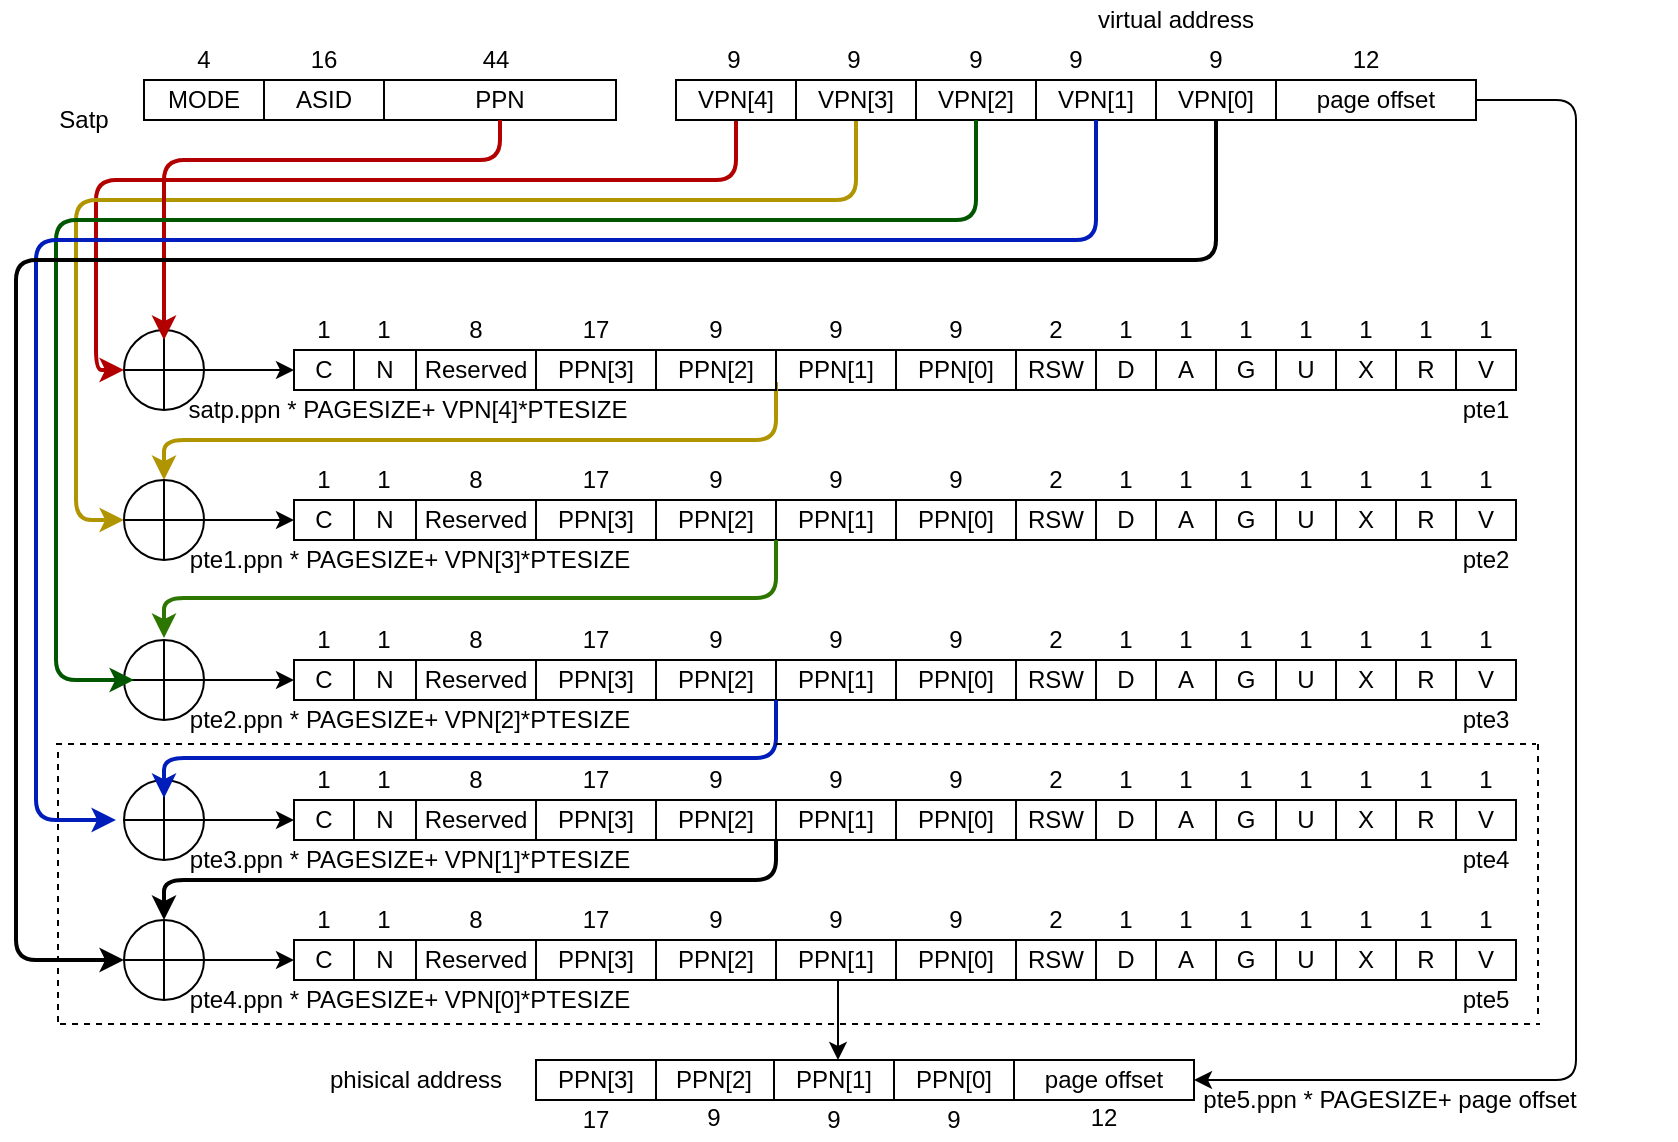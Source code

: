 <mxfile version="14.7.2" type="github">
  <diagram id="V-LYUt6-tkYFiRCC0l9f" name="Page-1">
    <mxGraphModel dx="1178" dy="643" grid="0" gridSize="10" guides="1" tooltips="1" connect="1" arrows="1" fold="1" page="1" pageScale="1" pageWidth="827" pageHeight="1169" math="0" shadow="0">
      <root>
        <mxCell id="0" />
        <mxCell id="1" parent="0" />
        <mxCell id="E3-DCWuAJKOkuyqkyLfo-2" value="MODE" style="rounded=0;whiteSpace=wrap;html=1;" parent="1" vertex="1">
          <mxGeometry x="94" y="170" width="60" height="20" as="geometry" />
        </mxCell>
        <mxCell id="E3-DCWuAJKOkuyqkyLfo-3" value="PPN" style="rounded=0;whiteSpace=wrap;html=1;" parent="1" vertex="1">
          <mxGeometry x="214" y="170" width="116" height="20" as="geometry" />
        </mxCell>
        <mxCell id="E3-DCWuAJKOkuyqkyLfo-4" value="Satp" style="text;html=1;strokeColor=none;fillColor=none;align=center;verticalAlign=middle;whiteSpace=wrap;rounded=0;" parent="1" vertex="1">
          <mxGeometry x="44" y="180" width="40" height="20" as="geometry" />
        </mxCell>
        <mxCell id="E3-DCWuAJKOkuyqkyLfo-5" value="ASID" style="rounded=0;whiteSpace=wrap;html=1;" parent="1" vertex="1">
          <mxGeometry x="154" y="170" width="60" height="20" as="geometry" />
        </mxCell>
        <mxCell id="E3-DCWuAJKOkuyqkyLfo-6" value="4" style="text;html=1;strokeColor=none;fillColor=none;align=center;verticalAlign=middle;whiteSpace=wrap;rounded=0;" parent="1" vertex="1">
          <mxGeometry x="104" y="150" width="40" height="20" as="geometry" />
        </mxCell>
        <mxCell id="E3-DCWuAJKOkuyqkyLfo-7" value="16" style="text;html=1;strokeColor=none;fillColor=none;align=center;verticalAlign=middle;whiteSpace=wrap;rounded=0;" parent="1" vertex="1">
          <mxGeometry x="164" y="150" width="40" height="20" as="geometry" />
        </mxCell>
        <mxCell id="E3-DCWuAJKOkuyqkyLfo-8" value="44" style="text;html=1;strokeColor=none;fillColor=none;align=center;verticalAlign=middle;whiteSpace=wrap;rounded=0;" parent="1" vertex="1">
          <mxGeometry x="250" y="150" width="40" height="20" as="geometry" />
        </mxCell>
        <mxCell id="E3-DCWuAJKOkuyqkyLfo-9" value="VPN[2]" style="rounded=0;whiteSpace=wrap;html=1;" parent="1" vertex="1">
          <mxGeometry x="480" y="170" width="60" height="20" as="geometry" />
        </mxCell>
        <mxCell id="E3-DCWuAJKOkuyqkyLfo-10" value="VPN[0]" style="rounded=0;whiteSpace=wrap;html=1;" parent="1" vertex="1">
          <mxGeometry x="600" y="170" width="60" height="20" as="geometry" />
        </mxCell>
        <mxCell id="E3-DCWuAJKOkuyqkyLfo-11" value="virtual address" style="text;html=1;strokeColor=none;fillColor=none;align=center;verticalAlign=middle;whiteSpace=wrap;rounded=0;" parent="1" vertex="1">
          <mxGeometry x="560" y="130" width="100" height="20" as="geometry" />
        </mxCell>
        <mxCell id="E3-DCWuAJKOkuyqkyLfo-12" value="VPN[1]" style="rounded=0;whiteSpace=wrap;html=1;" parent="1" vertex="1">
          <mxGeometry x="540" y="170" width="60" height="20" as="geometry" />
        </mxCell>
        <mxCell id="E3-DCWuAJKOkuyqkyLfo-13" value="9" style="text;html=1;strokeColor=none;fillColor=none;align=center;verticalAlign=middle;whiteSpace=wrap;rounded=0;" parent="1" vertex="1">
          <mxGeometry x="490" y="150" width="40" height="20" as="geometry" />
        </mxCell>
        <mxCell id="E3-DCWuAJKOkuyqkyLfo-14" value="9" style="text;html=1;strokeColor=none;fillColor=none;align=center;verticalAlign=middle;whiteSpace=wrap;rounded=0;" parent="1" vertex="1">
          <mxGeometry x="540" y="150" width="40" height="20" as="geometry" />
        </mxCell>
        <mxCell id="E3-DCWuAJKOkuyqkyLfo-15" value="9" style="text;html=1;strokeColor=none;fillColor=none;align=center;verticalAlign=middle;whiteSpace=wrap;rounded=0;" parent="1" vertex="1">
          <mxGeometry x="610" y="150" width="40" height="20" as="geometry" />
        </mxCell>
        <mxCell id="E3-DCWuAJKOkuyqkyLfo-16" value="page offset" style="rounded=0;whiteSpace=wrap;html=1;" parent="1" vertex="1">
          <mxGeometry x="660" y="170" width="100" height="20" as="geometry" />
        </mxCell>
        <mxCell id="E3-DCWuAJKOkuyqkyLfo-17" value="12" style="text;html=1;strokeColor=none;fillColor=none;align=center;verticalAlign=middle;whiteSpace=wrap;rounded=0;" parent="1" vertex="1">
          <mxGeometry x="685" y="150" width="40" height="20" as="geometry" />
        </mxCell>
        <mxCell id="E3-DCWuAJKOkuyqkyLfo-170" value="RSW" style="rounded=0;whiteSpace=wrap;html=1;" parent="1" vertex="1">
          <mxGeometry x="530" y="305" width="40" height="20" as="geometry" />
        </mxCell>
        <mxCell id="E3-DCWuAJKOkuyqkyLfo-171" value="PPN[0]" style="rounded=0;whiteSpace=wrap;html=1;" parent="1" vertex="1">
          <mxGeometry x="470" y="305" width="60" height="20" as="geometry" />
        </mxCell>
        <mxCell id="E3-DCWuAJKOkuyqkyLfo-172" value="9" style="text;html=1;strokeColor=none;fillColor=none;align=center;verticalAlign=middle;whiteSpace=wrap;rounded=0;" parent="1" vertex="1">
          <mxGeometry x="480" y="285" width="40" height="20" as="geometry" />
        </mxCell>
        <mxCell id="E3-DCWuAJKOkuyqkyLfo-173" value="D" style="rounded=0;whiteSpace=wrap;html=1;" parent="1" vertex="1">
          <mxGeometry x="570" y="305" width="30" height="20" as="geometry" />
        </mxCell>
        <mxCell id="E3-DCWuAJKOkuyqkyLfo-174" value="1" style="text;html=1;strokeColor=none;fillColor=none;align=center;verticalAlign=middle;whiteSpace=wrap;rounded=0;" parent="1" vertex="1">
          <mxGeometry x="715" y="285" width="40" height="20" as="geometry" />
        </mxCell>
        <mxCell id="E3-DCWuAJKOkuyqkyLfo-175" value="A" style="rounded=0;whiteSpace=wrap;html=1;" parent="1" vertex="1">
          <mxGeometry x="600" y="305" width="30" height="20" as="geometry" />
        </mxCell>
        <mxCell id="E3-DCWuAJKOkuyqkyLfo-176" value="G" style="rounded=0;whiteSpace=wrap;html=1;" parent="1" vertex="1">
          <mxGeometry x="630" y="305" width="30" height="20" as="geometry" />
        </mxCell>
        <mxCell id="E3-DCWuAJKOkuyqkyLfo-177" value="U" style="rounded=0;whiteSpace=wrap;html=1;" parent="1" vertex="1">
          <mxGeometry x="660" y="305" width="30" height="20" as="geometry" />
        </mxCell>
        <mxCell id="E3-DCWuAJKOkuyqkyLfo-178" value="X" style="rounded=0;whiteSpace=wrap;html=1;" parent="1" vertex="1">
          <mxGeometry x="690" y="305" width="30" height="20" as="geometry" />
        </mxCell>
        <mxCell id="E3-DCWuAJKOkuyqkyLfo-179" value="R" style="rounded=0;whiteSpace=wrap;html=1;" parent="1" vertex="1">
          <mxGeometry x="720" y="305" width="30" height="20" as="geometry" />
        </mxCell>
        <mxCell id="E3-DCWuAJKOkuyqkyLfo-180" value="V" style="rounded=0;whiteSpace=wrap;html=1;" parent="1" vertex="1">
          <mxGeometry x="750" y="305" width="30" height="20" as="geometry" />
        </mxCell>
        <mxCell id="E3-DCWuAJKOkuyqkyLfo-181" value="1" style="text;html=1;strokeColor=none;fillColor=none;align=center;verticalAlign=middle;whiteSpace=wrap;rounded=0;" parent="1" vertex="1">
          <mxGeometry x="745" y="285" width="40" height="20" as="geometry" />
        </mxCell>
        <mxCell id="E3-DCWuAJKOkuyqkyLfo-182" value="1" style="text;html=1;strokeColor=none;fillColor=none;align=center;verticalAlign=middle;whiteSpace=wrap;rounded=0;" parent="1" vertex="1">
          <mxGeometry x="685" y="285" width="40" height="20" as="geometry" />
        </mxCell>
        <mxCell id="E3-DCWuAJKOkuyqkyLfo-183" value="1" style="text;html=1;strokeColor=none;fillColor=none;align=center;verticalAlign=middle;whiteSpace=wrap;rounded=0;" parent="1" vertex="1">
          <mxGeometry x="655" y="285" width="40" height="20" as="geometry" />
        </mxCell>
        <mxCell id="E3-DCWuAJKOkuyqkyLfo-184" value="1" style="text;html=1;strokeColor=none;fillColor=none;align=center;verticalAlign=middle;whiteSpace=wrap;rounded=0;" parent="1" vertex="1">
          <mxGeometry x="625" y="285" width="40" height="20" as="geometry" />
        </mxCell>
        <mxCell id="E3-DCWuAJKOkuyqkyLfo-185" value="1" style="text;html=1;strokeColor=none;fillColor=none;align=center;verticalAlign=middle;whiteSpace=wrap;rounded=0;" parent="1" vertex="1">
          <mxGeometry x="595" y="285" width="40" height="20" as="geometry" />
        </mxCell>
        <mxCell id="E3-DCWuAJKOkuyqkyLfo-186" value="1" style="text;html=1;strokeColor=none;fillColor=none;align=center;verticalAlign=middle;whiteSpace=wrap;rounded=0;" parent="1" vertex="1">
          <mxGeometry x="565" y="285" width="40" height="20" as="geometry" />
        </mxCell>
        <mxCell id="E3-DCWuAJKOkuyqkyLfo-187" value="2" style="text;html=1;strokeColor=none;fillColor=none;align=center;verticalAlign=middle;whiteSpace=wrap;rounded=0;" parent="1" vertex="1">
          <mxGeometry x="530" y="285" width="40" height="20" as="geometry" />
        </mxCell>
        <mxCell id="E3-DCWuAJKOkuyqkyLfo-188" value="PPN[1]" style="rounded=0;whiteSpace=wrap;html=1;" parent="1" vertex="1">
          <mxGeometry x="410" y="305" width="60" height="20" as="geometry" />
        </mxCell>
        <mxCell id="E3-DCWuAJKOkuyqkyLfo-189" value="9" style="text;html=1;strokeColor=none;fillColor=none;align=center;verticalAlign=middle;whiteSpace=wrap;rounded=0;" parent="1" vertex="1">
          <mxGeometry x="420" y="285" width="40" height="20" as="geometry" />
        </mxCell>
        <mxCell id="E3-DCWuAJKOkuyqkyLfo-190" value="PPN[3]" style="rounded=0;whiteSpace=wrap;html=1;" parent="1" vertex="1">
          <mxGeometry x="290" y="305" width="60" height="20" as="geometry" />
        </mxCell>
        <mxCell id="E3-DCWuAJKOkuyqkyLfo-191" value="17" style="text;html=1;strokeColor=none;fillColor=none;align=center;verticalAlign=middle;whiteSpace=wrap;rounded=0;" parent="1" vertex="1">
          <mxGeometry x="300" y="285" width="40" height="20" as="geometry" />
        </mxCell>
        <mxCell id="E3-DCWuAJKOkuyqkyLfo-192" value="Reserved" style="rounded=0;whiteSpace=wrap;html=1;" parent="1" vertex="1">
          <mxGeometry x="230" y="305" width="60" height="20" as="geometry" />
        </mxCell>
        <mxCell id="E3-DCWuAJKOkuyqkyLfo-193" value="8" style="text;html=1;strokeColor=none;fillColor=none;align=center;verticalAlign=middle;whiteSpace=wrap;rounded=0;" parent="1" vertex="1">
          <mxGeometry x="240" y="285" width="40" height="20" as="geometry" />
        </mxCell>
        <mxCell id="E3-DCWuAJKOkuyqkyLfo-194" value="1" style="text;html=1;strokeColor=none;fillColor=none;align=center;verticalAlign=middle;whiteSpace=wrap;rounded=0;" parent="1" vertex="1">
          <mxGeometry x="164" y="285" width="40" height="20" as="geometry" />
        </mxCell>
        <mxCell id="E3-DCWuAJKOkuyqkyLfo-195" value="C" style="rounded=0;whiteSpace=wrap;html=1;" parent="1" vertex="1">
          <mxGeometry x="169" y="305" width="30" height="20" as="geometry" />
        </mxCell>
        <mxCell id="E3-DCWuAJKOkuyqkyLfo-196" value="N" style="rounded=0;whiteSpace=wrap;html=1;" parent="1" vertex="1">
          <mxGeometry x="199" y="305" width="31" height="20" as="geometry" />
        </mxCell>
        <mxCell id="E3-DCWuAJKOkuyqkyLfo-197" value="1" style="text;html=1;strokeColor=none;fillColor=none;align=center;verticalAlign=middle;whiteSpace=wrap;rounded=0;" parent="1" vertex="1">
          <mxGeometry x="194" y="285" width="40" height="20" as="geometry" />
        </mxCell>
        <mxCell id="E3-DCWuAJKOkuyqkyLfo-260" style="edgeStyle=orthogonalEdgeStyle;rounded=0;orthogonalLoop=1;jettySize=auto;html=1;exitX=1;exitY=0.5;exitDx=0;exitDy=0;" parent="1" source="E3-DCWuAJKOkuyqkyLfo-239" target="E3-DCWuAJKOkuyqkyLfo-195" edge="1">
          <mxGeometry relative="1" as="geometry" />
        </mxCell>
        <mxCell id="E3-DCWuAJKOkuyqkyLfo-239" value="" style="ellipse;whiteSpace=wrap;html=1;aspect=fixed;" parent="1" vertex="1">
          <mxGeometry x="84" y="295" width="40" height="40" as="geometry" />
        </mxCell>
        <mxCell id="E3-DCWuAJKOkuyqkyLfo-240" value="" style="endArrow=none;html=1;entryX=1;entryY=0.5;entryDx=0;entryDy=0;exitX=0;exitY=0.5;exitDx=0;exitDy=0;" parent="1" source="E3-DCWuAJKOkuyqkyLfo-239" target="E3-DCWuAJKOkuyqkyLfo-239" edge="1">
          <mxGeometry width="50" height="50" relative="1" as="geometry">
            <mxPoint x="124" y="355" as="sourcePoint" />
            <mxPoint x="100" y="365" as="targetPoint" />
          </mxGeometry>
        </mxCell>
        <mxCell id="E3-DCWuAJKOkuyqkyLfo-241" value="" style="endArrow=none;html=1;exitX=0.5;exitY=1;exitDx=0;exitDy=0;entryX=0.5;entryY=0;entryDx=0;entryDy=0;" parent="1" source="E3-DCWuAJKOkuyqkyLfo-239" target="E3-DCWuAJKOkuyqkyLfo-239" edge="1">
          <mxGeometry width="50" height="50" relative="1" as="geometry">
            <mxPoint x="100" y="425" as="sourcePoint" />
            <mxPoint x="120" y="375" as="targetPoint" />
          </mxGeometry>
        </mxCell>
        <mxCell id="E3-DCWuAJKOkuyqkyLfo-254" value="" style="endArrow=classic;html=1;exitX=0.5;exitY=1;exitDx=0;exitDy=0;entryX=0;entryY=0.5;entryDx=0;entryDy=0;fillColor=#e51400;strokeColor=#B20000;strokeWidth=2;" parent="1" source="J9jAl2TMxWxcubqev3nk-182" target="E3-DCWuAJKOkuyqkyLfo-239" edge="1">
          <mxGeometry width="50" height="50" relative="1" as="geometry">
            <mxPoint x="124" y="120" as="sourcePoint" />
            <mxPoint x="90" y="270" as="targetPoint" />
            <Array as="points">
              <mxPoint x="390" y="220" />
              <mxPoint x="70" y="220" />
              <mxPoint x="70" y="315" />
            </Array>
          </mxGeometry>
        </mxCell>
        <mxCell id="E3-DCWuAJKOkuyqkyLfo-256" value="" style="endArrow=classic;html=1;exitX=0.5;exitY=1;exitDx=0;exitDy=0;entryX=0;entryY=0.5;entryDx=0;entryDy=0;fillColor=#e3c800;strokeColor=#B09500;strokeWidth=2;" parent="1" source="J9jAl2TMxWxcubqev3nk-181" target="J9jAl2TMxWxcubqev3nk-34" edge="1">
          <mxGeometry width="50" height="50" relative="1" as="geometry">
            <mxPoint x="550" y="300" as="sourcePoint" />
            <mxPoint x="84" y="500" as="targetPoint" />
            <Array as="points">
              <mxPoint x="450" y="230" />
              <mxPoint x="60" y="230" />
              <mxPoint x="60" y="390" />
            </Array>
          </mxGeometry>
        </mxCell>
        <mxCell id="E3-DCWuAJKOkuyqkyLfo-259" value="" style="endArrow=classic;html=1;exitX=0.5;exitY=1;exitDx=0;exitDy=0;fillColor=#e51400;strokeColor=#B20000;strokeWidth=2;" parent="1" source="E3-DCWuAJKOkuyqkyLfo-3" edge="1">
          <mxGeometry width="50" height="50" relative="1" as="geometry">
            <mxPoint x="314" y="193" as="sourcePoint" />
            <mxPoint x="104" y="300" as="targetPoint" />
            <Array as="points">
              <mxPoint x="272" y="210" />
              <mxPoint x="104" y="210" />
            </Array>
          </mxGeometry>
        </mxCell>
        <mxCell id="E3-DCWuAJKOkuyqkyLfo-263" value="satp.ppn * PAGESIZE+ VPN[4]*PTESIZE" style="text;html=1;strokeColor=none;fillColor=none;align=center;verticalAlign=middle;whiteSpace=wrap;rounded=0;" parent="1" vertex="1">
          <mxGeometry x="83" y="325" width="286" height="20" as="geometry" />
        </mxCell>
        <mxCell id="E3-DCWuAJKOkuyqkyLfo-264" value="pte1.ppn * PAGESIZE+ VPN[3]*PTESIZE" style="text;html=1;strokeColor=none;fillColor=none;align=center;verticalAlign=middle;whiteSpace=wrap;rounded=0;" parent="1" vertex="1">
          <mxGeometry x="84" y="400" width="286" height="20" as="geometry" />
        </mxCell>
        <mxCell id="E3-DCWuAJKOkuyqkyLfo-265" value="pte2.ppn * PAGESIZE+ VPN[2]*PTESIZE" style="text;html=1;strokeColor=none;fillColor=none;align=center;verticalAlign=middle;whiteSpace=wrap;rounded=0;" parent="1" vertex="1">
          <mxGeometry x="84" y="480" width="286" height="20" as="geometry" />
        </mxCell>
        <mxCell id="E3-DCWuAJKOkuyqkyLfo-266" value="pte1" style="text;html=1;strokeColor=none;fillColor=none;align=center;verticalAlign=middle;whiteSpace=wrap;rounded=0;" parent="1" vertex="1">
          <mxGeometry x="745" y="325" width="40" height="20" as="geometry" />
        </mxCell>
        <mxCell id="E3-DCWuAJKOkuyqkyLfo-269" value="page offset" style="rounded=0;whiteSpace=wrap;html=1;" parent="1" vertex="1">
          <mxGeometry x="529" y="660" width="90" height="20" as="geometry" />
        </mxCell>
        <mxCell id="E3-DCWuAJKOkuyqkyLfo-270" value="PPN[0]" style="rounded=0;whiteSpace=wrap;html=1;" parent="1" vertex="1">
          <mxGeometry x="469" y="660" width="60" height="20" as="geometry" />
        </mxCell>
        <mxCell id="E3-DCWuAJKOkuyqkyLfo-271" value="9" style="text;html=1;strokeColor=none;fillColor=none;align=center;verticalAlign=middle;whiteSpace=wrap;rounded=0;" parent="1" vertex="1">
          <mxGeometry x="479" y="680" width="40" height="20" as="geometry" />
        </mxCell>
        <mxCell id="E3-DCWuAJKOkuyqkyLfo-272" value="12" style="text;html=1;strokeColor=none;fillColor=none;align=center;verticalAlign=middle;whiteSpace=wrap;rounded=0;" parent="1" vertex="1">
          <mxGeometry x="554" y="680" width="40" height="17" as="geometry" />
        </mxCell>
        <mxCell id="E3-DCWuAJKOkuyqkyLfo-273" value="PPN[1]" style="rounded=0;whiteSpace=wrap;html=1;" parent="1" vertex="1">
          <mxGeometry x="409" y="660" width="60" height="20" as="geometry" />
        </mxCell>
        <mxCell id="E3-DCWuAJKOkuyqkyLfo-274" value="9" style="text;html=1;strokeColor=none;fillColor=none;align=center;verticalAlign=middle;whiteSpace=wrap;rounded=0;" parent="1" vertex="1">
          <mxGeometry x="419" y="680" width="40" height="20" as="geometry" />
        </mxCell>
        <mxCell id="E3-DCWuAJKOkuyqkyLfo-275" value="PPN[2]" style="rounded=0;whiteSpace=wrap;html=1;" parent="1" vertex="1">
          <mxGeometry x="349" y="660" width="60" height="20" as="geometry" />
        </mxCell>
        <mxCell id="E3-DCWuAJKOkuyqkyLfo-276" value="17" style="text;html=1;strokeColor=none;fillColor=none;align=center;verticalAlign=middle;whiteSpace=wrap;rounded=0;" parent="1" vertex="1">
          <mxGeometry x="300" y="680" width="40" height="20" as="geometry" />
        </mxCell>
        <mxCell id="E3-DCWuAJKOkuyqkyLfo-279" value="" style="endArrow=classic;html=1;entryX=1;entryY=0.5;entryDx=0;entryDy=0;exitX=1;exitY=0.5;exitDx=0;exitDy=0;" parent="1" source="E3-DCWuAJKOkuyqkyLfo-16" target="E3-DCWuAJKOkuyqkyLfo-269" edge="1">
          <mxGeometry width="50" height="50" relative="1" as="geometry">
            <mxPoint x="750" y="190" as="sourcePoint" />
            <mxPoint x="810" y="580" as="targetPoint" />
            <Array as="points">
              <mxPoint x="810" y="180" />
              <mxPoint x="810" y="670" />
            </Array>
          </mxGeometry>
        </mxCell>
        <mxCell id="E3-DCWuAJKOkuyqkyLfo-283" value="phisical address" style="text;html=1;strokeColor=none;fillColor=none;align=center;verticalAlign=middle;whiteSpace=wrap;rounded=0;" parent="1" vertex="1">
          <mxGeometry x="180" y="660" width="100" height="20" as="geometry" />
        </mxCell>
        <mxCell id="LQyN2fZaft3nYzOMAIvv-2" value="" style="endArrow=classic;html=1;entryX=0.5;entryY=0;entryDx=0;entryDy=0;fillColor=#e3c800;strokeColor=#B09500;strokeWidth=2;" parent="1" target="J9jAl2TMxWxcubqev3nk-34" edge="1">
          <mxGeometry width="50" height="50" relative="1" as="geometry">
            <mxPoint x="410" y="321" as="sourcePoint" />
            <mxPoint x="154" y="400" as="targetPoint" />
            <Array as="points">
              <mxPoint x="410" y="350" />
              <mxPoint x="104" y="350" />
            </Array>
          </mxGeometry>
        </mxCell>
        <mxCell id="J9jAl2TMxWxcubqev3nk-2" value="PPN[2]" style="rounded=0;whiteSpace=wrap;html=1;" parent="1" vertex="1">
          <mxGeometry x="350" y="305" width="60" height="20" as="geometry" />
        </mxCell>
        <mxCell id="J9jAl2TMxWxcubqev3nk-3" value="9" style="text;html=1;strokeColor=none;fillColor=none;align=center;verticalAlign=middle;whiteSpace=wrap;rounded=0;" parent="1" vertex="1">
          <mxGeometry x="360" y="285" width="40" height="20" as="geometry" />
        </mxCell>
        <mxCell id="J9jAl2TMxWxcubqev3nk-5" value="RSW" style="rounded=0;whiteSpace=wrap;html=1;" parent="1" vertex="1">
          <mxGeometry x="530" y="380" width="40" height="20" as="geometry" />
        </mxCell>
        <mxCell id="J9jAl2TMxWxcubqev3nk-6" value="PPN[0]" style="rounded=0;whiteSpace=wrap;html=1;" parent="1" vertex="1">
          <mxGeometry x="470" y="380" width="60" height="20" as="geometry" />
        </mxCell>
        <mxCell id="J9jAl2TMxWxcubqev3nk-7" value="9" style="text;html=1;strokeColor=none;fillColor=none;align=center;verticalAlign=middle;whiteSpace=wrap;rounded=0;" parent="1" vertex="1">
          <mxGeometry x="480" y="360" width="40" height="20" as="geometry" />
        </mxCell>
        <mxCell id="J9jAl2TMxWxcubqev3nk-8" value="D" style="rounded=0;whiteSpace=wrap;html=1;" parent="1" vertex="1">
          <mxGeometry x="570" y="380" width="30" height="20" as="geometry" />
        </mxCell>
        <mxCell id="J9jAl2TMxWxcubqev3nk-9" value="1" style="text;html=1;strokeColor=none;fillColor=none;align=center;verticalAlign=middle;whiteSpace=wrap;rounded=0;" parent="1" vertex="1">
          <mxGeometry x="715" y="360" width="40" height="20" as="geometry" />
        </mxCell>
        <mxCell id="J9jAl2TMxWxcubqev3nk-10" value="A" style="rounded=0;whiteSpace=wrap;html=1;" parent="1" vertex="1">
          <mxGeometry x="600" y="380" width="30" height="20" as="geometry" />
        </mxCell>
        <mxCell id="J9jAl2TMxWxcubqev3nk-11" value="G" style="rounded=0;whiteSpace=wrap;html=1;" parent="1" vertex="1">
          <mxGeometry x="630" y="380" width="30" height="20" as="geometry" />
        </mxCell>
        <mxCell id="J9jAl2TMxWxcubqev3nk-12" value="U" style="rounded=0;whiteSpace=wrap;html=1;" parent="1" vertex="1">
          <mxGeometry x="660" y="380" width="30" height="20" as="geometry" />
        </mxCell>
        <mxCell id="J9jAl2TMxWxcubqev3nk-13" value="X" style="rounded=0;whiteSpace=wrap;html=1;" parent="1" vertex="1">
          <mxGeometry x="690" y="380" width="30" height="20" as="geometry" />
        </mxCell>
        <mxCell id="J9jAl2TMxWxcubqev3nk-14" value="R" style="rounded=0;whiteSpace=wrap;html=1;" parent="1" vertex="1">
          <mxGeometry x="720" y="380" width="30" height="20" as="geometry" />
        </mxCell>
        <mxCell id="J9jAl2TMxWxcubqev3nk-15" value="V" style="rounded=0;whiteSpace=wrap;html=1;" parent="1" vertex="1">
          <mxGeometry x="750" y="380" width="30" height="20" as="geometry" />
        </mxCell>
        <mxCell id="J9jAl2TMxWxcubqev3nk-16" value="1" style="text;html=1;strokeColor=none;fillColor=none;align=center;verticalAlign=middle;whiteSpace=wrap;rounded=0;" parent="1" vertex="1">
          <mxGeometry x="745" y="360" width="40" height="20" as="geometry" />
        </mxCell>
        <mxCell id="J9jAl2TMxWxcubqev3nk-17" value="1" style="text;html=1;strokeColor=none;fillColor=none;align=center;verticalAlign=middle;whiteSpace=wrap;rounded=0;" parent="1" vertex="1">
          <mxGeometry x="685" y="360" width="40" height="20" as="geometry" />
        </mxCell>
        <mxCell id="J9jAl2TMxWxcubqev3nk-18" value="1" style="text;html=1;strokeColor=none;fillColor=none;align=center;verticalAlign=middle;whiteSpace=wrap;rounded=0;" parent="1" vertex="1">
          <mxGeometry x="655" y="360" width="40" height="20" as="geometry" />
        </mxCell>
        <mxCell id="J9jAl2TMxWxcubqev3nk-19" value="1" style="text;html=1;strokeColor=none;fillColor=none;align=center;verticalAlign=middle;whiteSpace=wrap;rounded=0;" parent="1" vertex="1">
          <mxGeometry x="625" y="360" width="40" height="20" as="geometry" />
        </mxCell>
        <mxCell id="J9jAl2TMxWxcubqev3nk-20" value="1" style="text;html=1;strokeColor=none;fillColor=none;align=center;verticalAlign=middle;whiteSpace=wrap;rounded=0;" parent="1" vertex="1">
          <mxGeometry x="595" y="360" width="40" height="20" as="geometry" />
        </mxCell>
        <mxCell id="J9jAl2TMxWxcubqev3nk-21" value="1" style="text;html=1;strokeColor=none;fillColor=none;align=center;verticalAlign=middle;whiteSpace=wrap;rounded=0;" parent="1" vertex="1">
          <mxGeometry x="565" y="360" width="40" height="20" as="geometry" />
        </mxCell>
        <mxCell id="J9jAl2TMxWxcubqev3nk-22" value="2" style="text;html=1;strokeColor=none;fillColor=none;align=center;verticalAlign=middle;whiteSpace=wrap;rounded=0;" parent="1" vertex="1">
          <mxGeometry x="530" y="360" width="40" height="20" as="geometry" />
        </mxCell>
        <mxCell id="J9jAl2TMxWxcubqev3nk-23" value="PPN[1]" style="rounded=0;whiteSpace=wrap;html=1;" parent="1" vertex="1">
          <mxGeometry x="410" y="380" width="60" height="20" as="geometry" />
        </mxCell>
        <mxCell id="J9jAl2TMxWxcubqev3nk-24" value="9" style="text;html=1;strokeColor=none;fillColor=none;align=center;verticalAlign=middle;whiteSpace=wrap;rounded=0;" parent="1" vertex="1">
          <mxGeometry x="420" y="360" width="40" height="20" as="geometry" />
        </mxCell>
        <mxCell id="J9jAl2TMxWxcubqev3nk-25" value="PPN[3]" style="rounded=0;whiteSpace=wrap;html=1;" parent="1" vertex="1">
          <mxGeometry x="290" y="380" width="60" height="20" as="geometry" />
        </mxCell>
        <mxCell id="J9jAl2TMxWxcubqev3nk-26" value="17" style="text;html=1;strokeColor=none;fillColor=none;align=center;verticalAlign=middle;whiteSpace=wrap;rounded=0;" parent="1" vertex="1">
          <mxGeometry x="300" y="360" width="40" height="20" as="geometry" />
        </mxCell>
        <mxCell id="J9jAl2TMxWxcubqev3nk-27" value="Reserved" style="rounded=0;whiteSpace=wrap;html=1;" parent="1" vertex="1">
          <mxGeometry x="230" y="380" width="60" height="20" as="geometry" />
        </mxCell>
        <mxCell id="J9jAl2TMxWxcubqev3nk-28" value="8" style="text;html=1;strokeColor=none;fillColor=none;align=center;verticalAlign=middle;whiteSpace=wrap;rounded=0;" parent="1" vertex="1">
          <mxGeometry x="240" y="360" width="40" height="20" as="geometry" />
        </mxCell>
        <mxCell id="J9jAl2TMxWxcubqev3nk-29" value="1" style="text;html=1;strokeColor=none;fillColor=none;align=center;verticalAlign=middle;whiteSpace=wrap;rounded=0;" parent="1" vertex="1">
          <mxGeometry x="164" y="360" width="40" height="20" as="geometry" />
        </mxCell>
        <mxCell id="J9jAl2TMxWxcubqev3nk-30" value="C" style="rounded=0;whiteSpace=wrap;html=1;" parent="1" vertex="1">
          <mxGeometry x="169" y="380" width="30" height="20" as="geometry" />
        </mxCell>
        <mxCell id="J9jAl2TMxWxcubqev3nk-31" value="N" style="rounded=0;whiteSpace=wrap;html=1;" parent="1" vertex="1">
          <mxGeometry x="199" y="380" width="31" height="20" as="geometry" />
        </mxCell>
        <mxCell id="J9jAl2TMxWxcubqev3nk-32" value="1" style="text;html=1;strokeColor=none;fillColor=none;align=center;verticalAlign=middle;whiteSpace=wrap;rounded=0;" parent="1" vertex="1">
          <mxGeometry x="194" y="360" width="40" height="20" as="geometry" />
        </mxCell>
        <mxCell id="J9jAl2TMxWxcubqev3nk-33" style="edgeStyle=orthogonalEdgeStyle;rounded=0;orthogonalLoop=1;jettySize=auto;html=1;exitX=1;exitY=0.5;exitDx=0;exitDy=0;" parent="1" source="J9jAl2TMxWxcubqev3nk-34" target="J9jAl2TMxWxcubqev3nk-30" edge="1">
          <mxGeometry relative="1" as="geometry" />
        </mxCell>
        <mxCell id="J9jAl2TMxWxcubqev3nk-34" value="" style="ellipse;whiteSpace=wrap;html=1;aspect=fixed;" parent="1" vertex="1">
          <mxGeometry x="84" y="370" width="40" height="40" as="geometry" />
        </mxCell>
        <mxCell id="J9jAl2TMxWxcubqev3nk-35" value="" style="endArrow=none;html=1;entryX=1;entryY=0.5;entryDx=0;entryDy=0;exitX=0;exitY=0.5;exitDx=0;exitDy=0;" parent="1" source="J9jAl2TMxWxcubqev3nk-34" target="J9jAl2TMxWxcubqev3nk-34" edge="1">
          <mxGeometry width="50" height="50" relative="1" as="geometry">
            <mxPoint x="124" y="430" as="sourcePoint" />
            <mxPoint x="100" y="440" as="targetPoint" />
          </mxGeometry>
        </mxCell>
        <mxCell id="J9jAl2TMxWxcubqev3nk-36" value="" style="endArrow=none;html=1;exitX=0.5;exitY=1;exitDx=0;exitDy=0;entryX=0.5;entryY=0;entryDx=0;entryDy=0;" parent="1" source="J9jAl2TMxWxcubqev3nk-34" target="J9jAl2TMxWxcubqev3nk-34" edge="1">
          <mxGeometry width="50" height="50" relative="1" as="geometry">
            <mxPoint x="100" y="500" as="sourcePoint" />
            <mxPoint x="120" y="450" as="targetPoint" />
          </mxGeometry>
        </mxCell>
        <mxCell id="J9jAl2TMxWxcubqev3nk-37" value="pte2" style="text;html=1;strokeColor=none;fillColor=none;align=center;verticalAlign=middle;whiteSpace=wrap;rounded=0;" parent="1" vertex="1">
          <mxGeometry x="745" y="400" width="40" height="20" as="geometry" />
        </mxCell>
        <mxCell id="J9jAl2TMxWxcubqev3nk-38" value="PPN[2]" style="rounded=0;whiteSpace=wrap;html=1;" parent="1" vertex="1">
          <mxGeometry x="350" y="380" width="60" height="20" as="geometry" />
        </mxCell>
        <mxCell id="J9jAl2TMxWxcubqev3nk-39" value="9" style="text;html=1;strokeColor=none;fillColor=none;align=center;verticalAlign=middle;whiteSpace=wrap;rounded=0;" parent="1" vertex="1">
          <mxGeometry x="360" y="360" width="40" height="20" as="geometry" />
        </mxCell>
        <mxCell id="J9jAl2TMxWxcubqev3nk-40" value="RSW" style="rounded=0;whiteSpace=wrap;html=1;" parent="1" vertex="1">
          <mxGeometry x="530" y="460" width="40" height="20" as="geometry" />
        </mxCell>
        <mxCell id="J9jAl2TMxWxcubqev3nk-41" value="PPN[0]" style="rounded=0;whiteSpace=wrap;html=1;" parent="1" vertex="1">
          <mxGeometry x="470" y="460" width="60" height="20" as="geometry" />
        </mxCell>
        <mxCell id="J9jAl2TMxWxcubqev3nk-42" value="9" style="text;html=1;strokeColor=none;fillColor=none;align=center;verticalAlign=middle;whiteSpace=wrap;rounded=0;" parent="1" vertex="1">
          <mxGeometry x="480" y="440" width="40" height="20" as="geometry" />
        </mxCell>
        <mxCell id="J9jAl2TMxWxcubqev3nk-43" value="D" style="rounded=0;whiteSpace=wrap;html=1;" parent="1" vertex="1">
          <mxGeometry x="570" y="460" width="30" height="20" as="geometry" />
        </mxCell>
        <mxCell id="J9jAl2TMxWxcubqev3nk-44" value="1" style="text;html=1;strokeColor=none;fillColor=none;align=center;verticalAlign=middle;whiteSpace=wrap;rounded=0;" parent="1" vertex="1">
          <mxGeometry x="715" y="440" width="40" height="20" as="geometry" />
        </mxCell>
        <mxCell id="J9jAl2TMxWxcubqev3nk-45" value="A" style="rounded=0;whiteSpace=wrap;html=1;" parent="1" vertex="1">
          <mxGeometry x="600" y="460" width="30" height="20" as="geometry" />
        </mxCell>
        <mxCell id="J9jAl2TMxWxcubqev3nk-46" value="G" style="rounded=0;whiteSpace=wrap;html=1;" parent="1" vertex="1">
          <mxGeometry x="630" y="460" width="30" height="20" as="geometry" />
        </mxCell>
        <mxCell id="J9jAl2TMxWxcubqev3nk-47" value="U" style="rounded=0;whiteSpace=wrap;html=1;" parent="1" vertex="1">
          <mxGeometry x="660" y="460" width="30" height="20" as="geometry" />
        </mxCell>
        <mxCell id="J9jAl2TMxWxcubqev3nk-48" value="X" style="rounded=0;whiteSpace=wrap;html=1;" parent="1" vertex="1">
          <mxGeometry x="690" y="460" width="30" height="20" as="geometry" />
        </mxCell>
        <mxCell id="J9jAl2TMxWxcubqev3nk-49" value="R" style="rounded=0;whiteSpace=wrap;html=1;" parent="1" vertex="1">
          <mxGeometry x="720" y="460" width="30" height="20" as="geometry" />
        </mxCell>
        <mxCell id="J9jAl2TMxWxcubqev3nk-50" value="V" style="rounded=0;whiteSpace=wrap;html=1;" parent="1" vertex="1">
          <mxGeometry x="750" y="460" width="30" height="20" as="geometry" />
        </mxCell>
        <mxCell id="J9jAl2TMxWxcubqev3nk-51" value="1" style="text;html=1;strokeColor=none;fillColor=none;align=center;verticalAlign=middle;whiteSpace=wrap;rounded=0;" parent="1" vertex="1">
          <mxGeometry x="745" y="440" width="40" height="20" as="geometry" />
        </mxCell>
        <mxCell id="J9jAl2TMxWxcubqev3nk-52" value="1" style="text;html=1;strokeColor=none;fillColor=none;align=center;verticalAlign=middle;whiteSpace=wrap;rounded=0;" parent="1" vertex="1">
          <mxGeometry x="685" y="440" width="40" height="20" as="geometry" />
        </mxCell>
        <mxCell id="J9jAl2TMxWxcubqev3nk-53" value="1" style="text;html=1;strokeColor=none;fillColor=none;align=center;verticalAlign=middle;whiteSpace=wrap;rounded=0;" parent="1" vertex="1">
          <mxGeometry x="655" y="440" width="40" height="20" as="geometry" />
        </mxCell>
        <mxCell id="J9jAl2TMxWxcubqev3nk-54" value="1" style="text;html=1;strokeColor=none;fillColor=none;align=center;verticalAlign=middle;whiteSpace=wrap;rounded=0;" parent="1" vertex="1">
          <mxGeometry x="625" y="440" width="40" height="20" as="geometry" />
        </mxCell>
        <mxCell id="J9jAl2TMxWxcubqev3nk-55" value="1" style="text;html=1;strokeColor=none;fillColor=none;align=center;verticalAlign=middle;whiteSpace=wrap;rounded=0;" parent="1" vertex="1">
          <mxGeometry x="595" y="440" width="40" height="20" as="geometry" />
        </mxCell>
        <mxCell id="J9jAl2TMxWxcubqev3nk-56" value="1" style="text;html=1;strokeColor=none;fillColor=none;align=center;verticalAlign=middle;whiteSpace=wrap;rounded=0;" parent="1" vertex="1">
          <mxGeometry x="565" y="440" width="40" height="20" as="geometry" />
        </mxCell>
        <mxCell id="J9jAl2TMxWxcubqev3nk-57" value="2" style="text;html=1;strokeColor=none;fillColor=none;align=center;verticalAlign=middle;whiteSpace=wrap;rounded=0;" parent="1" vertex="1">
          <mxGeometry x="530" y="440" width="40" height="20" as="geometry" />
        </mxCell>
        <mxCell id="J9jAl2TMxWxcubqev3nk-58" value="PPN[1]" style="rounded=0;whiteSpace=wrap;html=1;" parent="1" vertex="1">
          <mxGeometry x="410" y="460" width="60" height="20" as="geometry" />
        </mxCell>
        <mxCell id="J9jAl2TMxWxcubqev3nk-59" value="9" style="text;html=1;strokeColor=none;fillColor=none;align=center;verticalAlign=middle;whiteSpace=wrap;rounded=0;" parent="1" vertex="1">
          <mxGeometry x="420" y="440" width="40" height="20" as="geometry" />
        </mxCell>
        <mxCell id="J9jAl2TMxWxcubqev3nk-60" value="PPN[3]" style="rounded=0;whiteSpace=wrap;html=1;" parent="1" vertex="1">
          <mxGeometry x="290" y="460" width="60" height="20" as="geometry" />
        </mxCell>
        <mxCell id="J9jAl2TMxWxcubqev3nk-61" value="17" style="text;html=1;strokeColor=none;fillColor=none;align=center;verticalAlign=middle;whiteSpace=wrap;rounded=0;" parent="1" vertex="1">
          <mxGeometry x="300" y="440" width="40" height="20" as="geometry" />
        </mxCell>
        <mxCell id="J9jAl2TMxWxcubqev3nk-62" value="Reserved" style="rounded=0;whiteSpace=wrap;html=1;" parent="1" vertex="1">
          <mxGeometry x="230" y="460" width="60" height="20" as="geometry" />
        </mxCell>
        <mxCell id="J9jAl2TMxWxcubqev3nk-63" value="8" style="text;html=1;strokeColor=none;fillColor=none;align=center;verticalAlign=middle;whiteSpace=wrap;rounded=0;" parent="1" vertex="1">
          <mxGeometry x="240" y="440" width="40" height="20" as="geometry" />
        </mxCell>
        <mxCell id="J9jAl2TMxWxcubqev3nk-64" value="1" style="text;html=1;strokeColor=none;fillColor=none;align=center;verticalAlign=middle;whiteSpace=wrap;rounded=0;" parent="1" vertex="1">
          <mxGeometry x="164" y="440" width="40" height="20" as="geometry" />
        </mxCell>
        <mxCell id="J9jAl2TMxWxcubqev3nk-65" value="C" style="rounded=0;whiteSpace=wrap;html=1;" parent="1" vertex="1">
          <mxGeometry x="169" y="460" width="30" height="20" as="geometry" />
        </mxCell>
        <mxCell id="J9jAl2TMxWxcubqev3nk-66" value="N" style="rounded=0;whiteSpace=wrap;html=1;" parent="1" vertex="1">
          <mxGeometry x="199" y="460" width="31" height="20" as="geometry" />
        </mxCell>
        <mxCell id="J9jAl2TMxWxcubqev3nk-67" value="1" style="text;html=1;strokeColor=none;fillColor=none;align=center;verticalAlign=middle;whiteSpace=wrap;rounded=0;" parent="1" vertex="1">
          <mxGeometry x="194" y="440" width="40" height="20" as="geometry" />
        </mxCell>
        <mxCell id="J9jAl2TMxWxcubqev3nk-68" style="edgeStyle=orthogonalEdgeStyle;rounded=0;orthogonalLoop=1;jettySize=auto;html=1;exitX=1;exitY=0.5;exitDx=0;exitDy=0;" parent="1" source="J9jAl2TMxWxcubqev3nk-69" target="J9jAl2TMxWxcubqev3nk-65" edge="1">
          <mxGeometry relative="1" as="geometry" />
        </mxCell>
        <mxCell id="J9jAl2TMxWxcubqev3nk-69" value="" style="ellipse;whiteSpace=wrap;html=1;aspect=fixed;" parent="1" vertex="1">
          <mxGeometry x="84" y="450" width="40" height="40" as="geometry" />
        </mxCell>
        <mxCell id="J9jAl2TMxWxcubqev3nk-70" value="" style="endArrow=none;html=1;entryX=1;entryY=0.5;entryDx=0;entryDy=0;exitX=0;exitY=0.5;exitDx=0;exitDy=0;" parent="1" source="J9jAl2TMxWxcubqev3nk-69" target="J9jAl2TMxWxcubqev3nk-69" edge="1">
          <mxGeometry width="50" height="50" relative="1" as="geometry">
            <mxPoint x="124" y="510" as="sourcePoint" />
            <mxPoint x="100" y="520" as="targetPoint" />
          </mxGeometry>
        </mxCell>
        <mxCell id="J9jAl2TMxWxcubqev3nk-71" value="" style="endArrow=none;html=1;exitX=0.5;exitY=1;exitDx=0;exitDy=0;entryX=0.5;entryY=0;entryDx=0;entryDy=0;" parent="1" source="J9jAl2TMxWxcubqev3nk-69" target="J9jAl2TMxWxcubqev3nk-69" edge="1">
          <mxGeometry width="50" height="50" relative="1" as="geometry">
            <mxPoint x="100" y="580" as="sourcePoint" />
            <mxPoint x="120" y="530" as="targetPoint" />
          </mxGeometry>
        </mxCell>
        <mxCell id="J9jAl2TMxWxcubqev3nk-72" value="pte3" style="text;html=1;strokeColor=none;fillColor=none;align=center;verticalAlign=middle;whiteSpace=wrap;rounded=0;" parent="1" vertex="1">
          <mxGeometry x="745" y="480" width="40" height="20" as="geometry" />
        </mxCell>
        <mxCell id="J9jAl2TMxWxcubqev3nk-73" value="PPN[2]" style="rounded=0;whiteSpace=wrap;html=1;" parent="1" vertex="1">
          <mxGeometry x="350" y="460" width="60" height="20" as="geometry" />
        </mxCell>
        <mxCell id="J9jAl2TMxWxcubqev3nk-74" value="9" style="text;html=1;strokeColor=none;fillColor=none;align=center;verticalAlign=middle;whiteSpace=wrap;rounded=0;" parent="1" vertex="1">
          <mxGeometry x="360" y="440" width="40" height="20" as="geometry" />
        </mxCell>
        <mxCell id="J9jAl2TMxWxcubqev3nk-110" value="RSW" style="rounded=0;whiteSpace=wrap;html=1;" parent="1" vertex="1">
          <mxGeometry x="530" y="530" width="40" height="20" as="geometry" />
        </mxCell>
        <mxCell id="J9jAl2TMxWxcubqev3nk-111" value="PPN[0]" style="rounded=0;whiteSpace=wrap;html=1;" parent="1" vertex="1">
          <mxGeometry x="470" y="530" width="60" height="20" as="geometry" />
        </mxCell>
        <mxCell id="J9jAl2TMxWxcubqev3nk-112" value="9" style="text;html=1;strokeColor=none;fillColor=none;align=center;verticalAlign=middle;whiteSpace=wrap;rounded=0;" parent="1" vertex="1">
          <mxGeometry x="480" y="510" width="40" height="20" as="geometry" />
        </mxCell>
        <mxCell id="J9jAl2TMxWxcubqev3nk-113" value="D" style="rounded=0;whiteSpace=wrap;html=1;" parent="1" vertex="1">
          <mxGeometry x="570" y="530" width="30" height="20" as="geometry" />
        </mxCell>
        <mxCell id="J9jAl2TMxWxcubqev3nk-114" value="1" style="text;html=1;strokeColor=none;fillColor=none;align=center;verticalAlign=middle;whiteSpace=wrap;rounded=0;" parent="1" vertex="1">
          <mxGeometry x="715" y="510" width="40" height="20" as="geometry" />
        </mxCell>
        <mxCell id="J9jAl2TMxWxcubqev3nk-115" value="A" style="rounded=0;whiteSpace=wrap;html=1;" parent="1" vertex="1">
          <mxGeometry x="600" y="530" width="30" height="20" as="geometry" />
        </mxCell>
        <mxCell id="J9jAl2TMxWxcubqev3nk-116" value="G" style="rounded=0;whiteSpace=wrap;html=1;" parent="1" vertex="1">
          <mxGeometry x="630" y="530" width="30" height="20" as="geometry" />
        </mxCell>
        <mxCell id="J9jAl2TMxWxcubqev3nk-117" value="U" style="rounded=0;whiteSpace=wrap;html=1;" parent="1" vertex="1">
          <mxGeometry x="660" y="530" width="30" height="20" as="geometry" />
        </mxCell>
        <mxCell id="J9jAl2TMxWxcubqev3nk-118" value="X" style="rounded=0;whiteSpace=wrap;html=1;" parent="1" vertex="1">
          <mxGeometry x="690" y="530" width="30" height="20" as="geometry" />
        </mxCell>
        <mxCell id="J9jAl2TMxWxcubqev3nk-119" value="R" style="rounded=0;whiteSpace=wrap;html=1;" parent="1" vertex="1">
          <mxGeometry x="720" y="530" width="30" height="20" as="geometry" />
        </mxCell>
        <mxCell id="J9jAl2TMxWxcubqev3nk-120" value="V" style="rounded=0;whiteSpace=wrap;html=1;" parent="1" vertex="1">
          <mxGeometry x="750" y="530" width="30" height="20" as="geometry" />
        </mxCell>
        <mxCell id="J9jAl2TMxWxcubqev3nk-121" value="1" style="text;html=1;strokeColor=none;fillColor=none;align=center;verticalAlign=middle;whiteSpace=wrap;rounded=0;" parent="1" vertex="1">
          <mxGeometry x="745" y="510" width="40" height="20" as="geometry" />
        </mxCell>
        <mxCell id="J9jAl2TMxWxcubqev3nk-122" value="1" style="text;html=1;strokeColor=none;fillColor=none;align=center;verticalAlign=middle;whiteSpace=wrap;rounded=0;" parent="1" vertex="1">
          <mxGeometry x="685" y="510" width="40" height="20" as="geometry" />
        </mxCell>
        <mxCell id="J9jAl2TMxWxcubqev3nk-123" value="1" style="text;html=1;strokeColor=none;fillColor=none;align=center;verticalAlign=middle;whiteSpace=wrap;rounded=0;" parent="1" vertex="1">
          <mxGeometry x="655" y="510" width="40" height="20" as="geometry" />
        </mxCell>
        <mxCell id="J9jAl2TMxWxcubqev3nk-124" value="1" style="text;html=1;strokeColor=none;fillColor=none;align=center;verticalAlign=middle;whiteSpace=wrap;rounded=0;" parent="1" vertex="1">
          <mxGeometry x="625" y="510" width="40" height="20" as="geometry" />
        </mxCell>
        <mxCell id="J9jAl2TMxWxcubqev3nk-125" value="1" style="text;html=1;strokeColor=none;fillColor=none;align=center;verticalAlign=middle;whiteSpace=wrap;rounded=0;" parent="1" vertex="1">
          <mxGeometry x="595" y="510" width="40" height="20" as="geometry" />
        </mxCell>
        <mxCell id="J9jAl2TMxWxcubqev3nk-126" value="1" style="text;html=1;strokeColor=none;fillColor=none;align=center;verticalAlign=middle;whiteSpace=wrap;rounded=0;" parent="1" vertex="1">
          <mxGeometry x="565" y="510" width="40" height="20" as="geometry" />
        </mxCell>
        <mxCell id="J9jAl2TMxWxcubqev3nk-127" value="2" style="text;html=1;strokeColor=none;fillColor=none;align=center;verticalAlign=middle;whiteSpace=wrap;rounded=0;" parent="1" vertex="1">
          <mxGeometry x="530" y="510" width="40" height="20" as="geometry" />
        </mxCell>
        <mxCell id="J9jAl2TMxWxcubqev3nk-128" value="PPN[1]" style="rounded=0;whiteSpace=wrap;html=1;" parent="1" vertex="1">
          <mxGeometry x="410" y="530" width="60" height="20" as="geometry" />
        </mxCell>
        <mxCell id="J9jAl2TMxWxcubqev3nk-129" value="9" style="text;html=1;strokeColor=none;fillColor=none;align=center;verticalAlign=middle;whiteSpace=wrap;rounded=0;" parent="1" vertex="1">
          <mxGeometry x="420" y="510" width="40" height="20" as="geometry" />
        </mxCell>
        <mxCell id="J9jAl2TMxWxcubqev3nk-130" value="PPN[3]" style="rounded=0;whiteSpace=wrap;html=1;" parent="1" vertex="1">
          <mxGeometry x="290" y="530" width="60" height="20" as="geometry" />
        </mxCell>
        <mxCell id="J9jAl2TMxWxcubqev3nk-131" value="17" style="text;html=1;strokeColor=none;fillColor=none;align=center;verticalAlign=middle;whiteSpace=wrap;rounded=0;" parent="1" vertex="1">
          <mxGeometry x="300" y="510" width="40" height="20" as="geometry" />
        </mxCell>
        <mxCell id="J9jAl2TMxWxcubqev3nk-132" value="Reserved" style="rounded=0;whiteSpace=wrap;html=1;" parent="1" vertex="1">
          <mxGeometry x="230" y="530" width="60" height="20" as="geometry" />
        </mxCell>
        <mxCell id="J9jAl2TMxWxcubqev3nk-133" value="8" style="text;html=1;strokeColor=none;fillColor=none;align=center;verticalAlign=middle;whiteSpace=wrap;rounded=0;" parent="1" vertex="1">
          <mxGeometry x="240" y="510" width="40" height="20" as="geometry" />
        </mxCell>
        <mxCell id="J9jAl2TMxWxcubqev3nk-134" value="1" style="text;html=1;strokeColor=none;fillColor=none;align=center;verticalAlign=middle;whiteSpace=wrap;rounded=0;" parent="1" vertex="1">
          <mxGeometry x="164" y="510" width="40" height="20" as="geometry" />
        </mxCell>
        <mxCell id="J9jAl2TMxWxcubqev3nk-135" value="C" style="rounded=0;whiteSpace=wrap;html=1;" parent="1" vertex="1">
          <mxGeometry x="169" y="530" width="30" height="20" as="geometry" />
        </mxCell>
        <mxCell id="J9jAl2TMxWxcubqev3nk-136" value="N" style="rounded=0;whiteSpace=wrap;html=1;" parent="1" vertex="1">
          <mxGeometry x="199" y="530" width="31" height="20" as="geometry" />
        </mxCell>
        <mxCell id="J9jAl2TMxWxcubqev3nk-137" value="1" style="text;html=1;strokeColor=none;fillColor=none;align=center;verticalAlign=middle;whiteSpace=wrap;rounded=0;" parent="1" vertex="1">
          <mxGeometry x="194" y="510" width="40" height="20" as="geometry" />
        </mxCell>
        <mxCell id="J9jAl2TMxWxcubqev3nk-138" style="edgeStyle=orthogonalEdgeStyle;rounded=0;orthogonalLoop=1;jettySize=auto;html=1;exitX=1;exitY=0.5;exitDx=0;exitDy=0;" parent="1" source="J9jAl2TMxWxcubqev3nk-139" target="J9jAl2TMxWxcubqev3nk-135" edge="1">
          <mxGeometry relative="1" as="geometry" />
        </mxCell>
        <mxCell id="J9jAl2TMxWxcubqev3nk-139" value="" style="ellipse;whiteSpace=wrap;html=1;aspect=fixed;" parent="1" vertex="1">
          <mxGeometry x="84" y="520" width="40" height="40" as="geometry" />
        </mxCell>
        <mxCell id="J9jAl2TMxWxcubqev3nk-140" value="" style="endArrow=none;html=1;entryX=1;entryY=0.5;entryDx=0;entryDy=0;exitX=0;exitY=0.5;exitDx=0;exitDy=0;" parent="1" source="J9jAl2TMxWxcubqev3nk-139" target="J9jAl2TMxWxcubqev3nk-139" edge="1">
          <mxGeometry width="50" height="50" relative="1" as="geometry">
            <mxPoint x="124" y="580" as="sourcePoint" />
            <mxPoint x="100" y="590" as="targetPoint" />
          </mxGeometry>
        </mxCell>
        <mxCell id="J9jAl2TMxWxcubqev3nk-141" value="" style="endArrow=none;html=1;exitX=0.5;exitY=1;exitDx=0;exitDy=0;entryX=0.5;entryY=0;entryDx=0;entryDy=0;" parent="1" source="J9jAl2TMxWxcubqev3nk-139" target="J9jAl2TMxWxcubqev3nk-139" edge="1">
          <mxGeometry width="50" height="50" relative="1" as="geometry">
            <mxPoint x="100" y="650" as="sourcePoint" />
            <mxPoint x="120" y="600" as="targetPoint" />
          </mxGeometry>
        </mxCell>
        <mxCell id="J9jAl2TMxWxcubqev3nk-142" value="pte4" style="text;html=1;strokeColor=none;fillColor=none;align=center;verticalAlign=middle;whiteSpace=wrap;rounded=0;" parent="1" vertex="1">
          <mxGeometry x="745" y="550" width="40" height="20" as="geometry" />
        </mxCell>
        <mxCell id="J9jAl2TMxWxcubqev3nk-143" value="PPN[2]" style="rounded=0;whiteSpace=wrap;html=1;" parent="1" vertex="1">
          <mxGeometry x="350" y="530" width="60" height="20" as="geometry" />
        </mxCell>
        <mxCell id="J9jAl2TMxWxcubqev3nk-144" value="9" style="text;html=1;strokeColor=none;fillColor=none;align=center;verticalAlign=middle;whiteSpace=wrap;rounded=0;" parent="1" vertex="1">
          <mxGeometry x="360" y="510" width="40" height="20" as="geometry" />
        </mxCell>
        <mxCell id="J9jAl2TMxWxcubqev3nk-145" value="RSW" style="rounded=0;whiteSpace=wrap;html=1;" parent="1" vertex="1">
          <mxGeometry x="530" y="600" width="40" height="20" as="geometry" />
        </mxCell>
        <mxCell id="J9jAl2TMxWxcubqev3nk-146" value="PPN[0]" style="rounded=0;whiteSpace=wrap;html=1;" parent="1" vertex="1">
          <mxGeometry x="470" y="600" width="60" height="20" as="geometry" />
        </mxCell>
        <mxCell id="J9jAl2TMxWxcubqev3nk-147" value="9" style="text;html=1;strokeColor=none;fillColor=none;align=center;verticalAlign=middle;whiteSpace=wrap;rounded=0;" parent="1" vertex="1">
          <mxGeometry x="480" y="580" width="40" height="20" as="geometry" />
        </mxCell>
        <mxCell id="J9jAl2TMxWxcubqev3nk-148" value="D" style="rounded=0;whiteSpace=wrap;html=1;" parent="1" vertex="1">
          <mxGeometry x="570" y="600" width="30" height="20" as="geometry" />
        </mxCell>
        <mxCell id="J9jAl2TMxWxcubqev3nk-149" value="1" style="text;html=1;strokeColor=none;fillColor=none;align=center;verticalAlign=middle;whiteSpace=wrap;rounded=0;" parent="1" vertex="1">
          <mxGeometry x="715" y="580" width="40" height="20" as="geometry" />
        </mxCell>
        <mxCell id="J9jAl2TMxWxcubqev3nk-150" value="A" style="rounded=0;whiteSpace=wrap;html=1;" parent="1" vertex="1">
          <mxGeometry x="600" y="600" width="30" height="20" as="geometry" />
        </mxCell>
        <mxCell id="J9jAl2TMxWxcubqev3nk-151" value="G" style="rounded=0;whiteSpace=wrap;html=1;" parent="1" vertex="1">
          <mxGeometry x="630" y="600" width="30" height="20" as="geometry" />
        </mxCell>
        <mxCell id="J9jAl2TMxWxcubqev3nk-152" value="U" style="rounded=0;whiteSpace=wrap;html=1;" parent="1" vertex="1">
          <mxGeometry x="660" y="600" width="30" height="20" as="geometry" />
        </mxCell>
        <mxCell id="J9jAl2TMxWxcubqev3nk-153" value="X" style="rounded=0;whiteSpace=wrap;html=1;" parent="1" vertex="1">
          <mxGeometry x="690" y="600" width="30" height="20" as="geometry" />
        </mxCell>
        <mxCell id="J9jAl2TMxWxcubqev3nk-154" value="R" style="rounded=0;whiteSpace=wrap;html=1;" parent="1" vertex="1">
          <mxGeometry x="720" y="600" width="30" height="20" as="geometry" />
        </mxCell>
        <mxCell id="J9jAl2TMxWxcubqev3nk-155" value="V" style="rounded=0;whiteSpace=wrap;html=1;" parent="1" vertex="1">
          <mxGeometry x="750" y="600" width="30" height="20" as="geometry" />
        </mxCell>
        <mxCell id="J9jAl2TMxWxcubqev3nk-156" value="1" style="text;html=1;strokeColor=none;fillColor=none;align=center;verticalAlign=middle;whiteSpace=wrap;rounded=0;" parent="1" vertex="1">
          <mxGeometry x="745" y="580" width="40" height="20" as="geometry" />
        </mxCell>
        <mxCell id="J9jAl2TMxWxcubqev3nk-157" value="1" style="text;html=1;strokeColor=none;fillColor=none;align=center;verticalAlign=middle;whiteSpace=wrap;rounded=0;" parent="1" vertex="1">
          <mxGeometry x="685" y="580" width="40" height="20" as="geometry" />
        </mxCell>
        <mxCell id="J9jAl2TMxWxcubqev3nk-158" value="1" style="text;html=1;strokeColor=none;fillColor=none;align=center;verticalAlign=middle;whiteSpace=wrap;rounded=0;" parent="1" vertex="1">
          <mxGeometry x="655" y="580" width="40" height="20" as="geometry" />
        </mxCell>
        <mxCell id="J9jAl2TMxWxcubqev3nk-159" value="1" style="text;html=1;strokeColor=none;fillColor=none;align=center;verticalAlign=middle;whiteSpace=wrap;rounded=0;" parent="1" vertex="1">
          <mxGeometry x="625" y="580" width="40" height="20" as="geometry" />
        </mxCell>
        <mxCell id="J9jAl2TMxWxcubqev3nk-160" value="1" style="text;html=1;strokeColor=none;fillColor=none;align=center;verticalAlign=middle;whiteSpace=wrap;rounded=0;" parent="1" vertex="1">
          <mxGeometry x="595" y="580" width="40" height="20" as="geometry" />
        </mxCell>
        <mxCell id="J9jAl2TMxWxcubqev3nk-161" value="1" style="text;html=1;strokeColor=none;fillColor=none;align=center;verticalAlign=middle;whiteSpace=wrap;rounded=0;" parent="1" vertex="1">
          <mxGeometry x="565" y="580" width="40" height="20" as="geometry" />
        </mxCell>
        <mxCell id="J9jAl2TMxWxcubqev3nk-162" value="2" style="text;html=1;strokeColor=none;fillColor=none;align=center;verticalAlign=middle;whiteSpace=wrap;rounded=0;" parent="1" vertex="1">
          <mxGeometry x="530" y="580" width="40" height="20" as="geometry" />
        </mxCell>
        <mxCell id="J9jAl2TMxWxcubqev3nk-163" value="PPN[1]" style="rounded=0;whiteSpace=wrap;html=1;" parent="1" vertex="1">
          <mxGeometry x="410" y="600" width="60" height="20" as="geometry" />
        </mxCell>
        <mxCell id="J9jAl2TMxWxcubqev3nk-164" value="9" style="text;html=1;strokeColor=none;fillColor=none;align=center;verticalAlign=middle;whiteSpace=wrap;rounded=0;" parent="1" vertex="1">
          <mxGeometry x="420" y="580" width="40" height="20" as="geometry" />
        </mxCell>
        <mxCell id="J9jAl2TMxWxcubqev3nk-165" value="PPN[3]" style="rounded=0;whiteSpace=wrap;html=1;" parent="1" vertex="1">
          <mxGeometry x="290" y="600" width="60" height="20" as="geometry" />
        </mxCell>
        <mxCell id="J9jAl2TMxWxcubqev3nk-166" value="17" style="text;html=1;strokeColor=none;fillColor=none;align=center;verticalAlign=middle;whiteSpace=wrap;rounded=0;" parent="1" vertex="1">
          <mxGeometry x="300" y="580" width="40" height="20" as="geometry" />
        </mxCell>
        <mxCell id="J9jAl2TMxWxcubqev3nk-167" value="Reserved" style="rounded=0;whiteSpace=wrap;html=1;" parent="1" vertex="1">
          <mxGeometry x="230" y="600" width="60" height="20" as="geometry" />
        </mxCell>
        <mxCell id="J9jAl2TMxWxcubqev3nk-168" value="8" style="text;html=1;strokeColor=none;fillColor=none;align=center;verticalAlign=middle;whiteSpace=wrap;rounded=0;" parent="1" vertex="1">
          <mxGeometry x="240" y="580" width="40" height="20" as="geometry" />
        </mxCell>
        <mxCell id="J9jAl2TMxWxcubqev3nk-169" value="1" style="text;html=1;strokeColor=none;fillColor=none;align=center;verticalAlign=middle;whiteSpace=wrap;rounded=0;" parent="1" vertex="1">
          <mxGeometry x="164" y="580" width="40" height="20" as="geometry" />
        </mxCell>
        <mxCell id="J9jAl2TMxWxcubqev3nk-170" value="C" style="rounded=0;whiteSpace=wrap;html=1;" parent="1" vertex="1">
          <mxGeometry x="169" y="600" width="30" height="20" as="geometry" />
        </mxCell>
        <mxCell id="J9jAl2TMxWxcubqev3nk-171" value="N" style="rounded=0;whiteSpace=wrap;html=1;" parent="1" vertex="1">
          <mxGeometry x="199" y="600" width="31" height="20" as="geometry" />
        </mxCell>
        <mxCell id="J9jAl2TMxWxcubqev3nk-172" value="1" style="text;html=1;strokeColor=none;fillColor=none;align=center;verticalAlign=middle;whiteSpace=wrap;rounded=0;" parent="1" vertex="1">
          <mxGeometry x="194" y="580" width="40" height="20" as="geometry" />
        </mxCell>
        <mxCell id="J9jAl2TMxWxcubqev3nk-173" style="edgeStyle=orthogonalEdgeStyle;rounded=0;orthogonalLoop=1;jettySize=auto;html=1;exitX=1;exitY=0.5;exitDx=0;exitDy=0;" parent="1" source="J9jAl2TMxWxcubqev3nk-174" target="J9jAl2TMxWxcubqev3nk-170" edge="1">
          <mxGeometry relative="1" as="geometry" />
        </mxCell>
        <mxCell id="J9jAl2TMxWxcubqev3nk-174" value="" style="ellipse;whiteSpace=wrap;html=1;aspect=fixed;" parent="1" vertex="1">
          <mxGeometry x="84" y="590" width="40" height="40" as="geometry" />
        </mxCell>
        <mxCell id="J9jAl2TMxWxcubqev3nk-175" value="" style="endArrow=none;html=1;entryX=1;entryY=0.5;entryDx=0;entryDy=0;exitX=0;exitY=0.5;exitDx=0;exitDy=0;" parent="1" source="J9jAl2TMxWxcubqev3nk-174" target="J9jAl2TMxWxcubqev3nk-174" edge="1">
          <mxGeometry width="50" height="50" relative="1" as="geometry">
            <mxPoint x="124" y="650" as="sourcePoint" />
            <mxPoint x="100" y="660" as="targetPoint" />
          </mxGeometry>
        </mxCell>
        <mxCell id="J9jAl2TMxWxcubqev3nk-176" value="" style="endArrow=none;html=1;exitX=0.5;exitY=1;exitDx=0;exitDy=0;entryX=0.5;entryY=0;entryDx=0;entryDy=0;" parent="1" source="J9jAl2TMxWxcubqev3nk-174" target="J9jAl2TMxWxcubqev3nk-174" edge="1">
          <mxGeometry width="50" height="50" relative="1" as="geometry">
            <mxPoint x="100" y="720" as="sourcePoint" />
            <mxPoint x="120" y="670" as="targetPoint" />
          </mxGeometry>
        </mxCell>
        <mxCell id="J9jAl2TMxWxcubqev3nk-177" value="pte5" style="text;html=1;strokeColor=none;fillColor=none;align=center;verticalAlign=middle;whiteSpace=wrap;rounded=0;" parent="1" vertex="1">
          <mxGeometry x="745" y="620" width="40" height="20" as="geometry" />
        </mxCell>
        <mxCell id="J9jAl2TMxWxcubqev3nk-178" value="PPN[2]" style="rounded=0;whiteSpace=wrap;html=1;" parent="1" vertex="1">
          <mxGeometry x="350" y="600" width="60" height="20" as="geometry" />
        </mxCell>
        <mxCell id="J9jAl2TMxWxcubqev3nk-179" value="9" style="text;html=1;strokeColor=none;fillColor=none;align=center;verticalAlign=middle;whiteSpace=wrap;rounded=0;" parent="1" vertex="1">
          <mxGeometry x="360" y="580" width="40" height="20" as="geometry" />
        </mxCell>
        <mxCell id="J9jAl2TMxWxcubqev3nk-180" value="PPN[3]" style="rounded=0;whiteSpace=wrap;html=1;" parent="1" vertex="1">
          <mxGeometry x="290" y="660" width="60" height="20" as="geometry" />
        </mxCell>
        <mxCell id="J9jAl2TMxWxcubqev3nk-181" value="VPN[3]" style="rounded=0;whiteSpace=wrap;html=1;" parent="1" vertex="1">
          <mxGeometry x="420" y="170" width="60" height="20" as="geometry" />
        </mxCell>
        <mxCell id="J9jAl2TMxWxcubqev3nk-182" value="VPN[4]" style="rounded=0;whiteSpace=wrap;html=1;" parent="1" vertex="1">
          <mxGeometry x="360" y="170" width="60" height="20" as="geometry" />
        </mxCell>
        <mxCell id="J9jAl2TMxWxcubqev3nk-183" value="9" style="text;html=1;strokeColor=none;fillColor=none;align=center;verticalAlign=middle;whiteSpace=wrap;rounded=0;" parent="1" vertex="1">
          <mxGeometry x="369" y="150" width="40" height="20" as="geometry" />
        </mxCell>
        <mxCell id="J9jAl2TMxWxcubqev3nk-184" value="9" style="text;html=1;strokeColor=none;fillColor=none;align=center;verticalAlign=middle;whiteSpace=wrap;rounded=0;" parent="1" vertex="1">
          <mxGeometry x="429" y="150" width="40" height="20" as="geometry" />
        </mxCell>
        <mxCell id="J9jAl2TMxWxcubqev3nk-185" value="" style="endArrow=classic;html=1;exitX=0.5;exitY=1;exitDx=0;exitDy=0;entryX=0;entryY=0.5;entryDx=0;entryDy=0;fillColor=#008a00;strokeColor=#005700;strokeWidth=2;" parent="1" source="E3-DCWuAJKOkuyqkyLfo-9" edge="1">
          <mxGeometry width="50" height="50" relative="1" as="geometry">
            <mxPoint x="455" y="270" as="sourcePoint" />
            <mxPoint x="89" y="470" as="targetPoint" />
            <Array as="points">
              <mxPoint x="510" y="240" />
              <mxPoint x="50" y="240" />
              <mxPoint x="50" y="470" />
            </Array>
          </mxGeometry>
        </mxCell>
        <mxCell id="J9jAl2TMxWxcubqev3nk-186" value="" style="endArrow=classic;html=1;exitX=0.5;exitY=1;exitDx=0;exitDy=0;fillColor=#0050ef;strokeColor=#001DBC;strokeWidth=2;" parent="1" edge="1">
          <mxGeometry width="50" height="50" relative="1" as="geometry">
            <mxPoint x="570" y="190" as="sourcePoint" />
            <mxPoint x="80" y="540" as="targetPoint" />
            <Array as="points">
              <mxPoint x="570" y="250" />
              <mxPoint x="40" y="250" />
              <mxPoint x="40" y="540" />
            </Array>
          </mxGeometry>
        </mxCell>
        <mxCell id="J9jAl2TMxWxcubqev3nk-187" value="" style="endArrow=classic;html=1;exitX=0.5;exitY=1;exitDx=0;exitDy=0;entryX=0;entryY=0.5;entryDx=0;entryDy=0;strokeWidth=2;" parent="1" source="E3-DCWuAJKOkuyqkyLfo-10" target="J9jAl2TMxWxcubqev3nk-174" edge="1">
          <mxGeometry width="50" height="50" relative="1" as="geometry">
            <mxPoint x="530" y="215" as="sourcePoint" />
            <mxPoint x="40" y="565" as="targetPoint" />
            <Array as="points">
              <mxPoint x="630" y="260" />
              <mxPoint x="30" y="260" />
              <mxPoint x="30" y="610" />
            </Array>
          </mxGeometry>
        </mxCell>
        <mxCell id="J9jAl2TMxWxcubqev3nk-189" value="" style="endArrow=classic;html=1;entryX=0.5;entryY=0;entryDx=0;entryDy=0;fillColor=#60a917;strokeColor=#2D7600;strokeWidth=2;" parent="1" edge="1">
          <mxGeometry width="50" height="50" relative="1" as="geometry">
            <mxPoint x="410" y="400" as="sourcePoint" />
            <mxPoint x="104" y="449" as="targetPoint" />
            <Array as="points">
              <mxPoint x="410" y="429" />
              <mxPoint x="104" y="429" />
            </Array>
          </mxGeometry>
        </mxCell>
        <mxCell id="J9jAl2TMxWxcubqev3nk-190" value="" style="endArrow=classic;html=1;entryX=0.5;entryY=0;entryDx=0;entryDy=0;strokeWidth=2;fillColor=#0050ef;strokeColor=#001DBC;" parent="1" edge="1">
          <mxGeometry width="50" height="50" relative="1" as="geometry">
            <mxPoint x="410" y="480" as="sourcePoint" />
            <mxPoint x="104" y="529" as="targetPoint" />
            <Array as="points">
              <mxPoint x="410" y="509" />
              <mxPoint x="104" y="509" />
            </Array>
          </mxGeometry>
        </mxCell>
        <mxCell id="J9jAl2TMxWxcubqev3nk-191" value="" style="endArrow=classic;html=1;entryX=0.5;entryY=0;entryDx=0;entryDy=0;strokeWidth=2;" parent="1" edge="1">
          <mxGeometry width="50" height="50" relative="1" as="geometry">
            <mxPoint x="410" y="550" as="sourcePoint" />
            <mxPoint x="104" y="590" as="targetPoint" />
            <Array as="points">
              <mxPoint x="410" y="570" />
              <mxPoint x="104" y="570" />
            </Array>
          </mxGeometry>
        </mxCell>
        <mxCell id="J9jAl2TMxWxcubqev3nk-192" value="pte3.ppn * PAGESIZE+ VPN[1]*PTESIZE" style="text;html=1;strokeColor=none;fillColor=none;align=center;verticalAlign=middle;whiteSpace=wrap;rounded=0;" parent="1" vertex="1">
          <mxGeometry x="84" y="550" width="286" height="20" as="geometry" />
        </mxCell>
        <mxCell id="J9jAl2TMxWxcubqev3nk-193" value="pte4.ppn * PAGESIZE+ VPN[0]*PTESIZE" style="text;html=1;strokeColor=none;fillColor=none;align=center;verticalAlign=middle;whiteSpace=wrap;rounded=0;" parent="1" vertex="1">
          <mxGeometry x="84" y="620" width="286" height="20" as="geometry" />
        </mxCell>
        <mxCell id="J9jAl2TMxWxcubqev3nk-195" value="9" style="text;html=1;strokeColor=none;fillColor=none;align=center;verticalAlign=middle;whiteSpace=wrap;rounded=0;" parent="1" vertex="1">
          <mxGeometry x="359" y="678.5" width="40" height="20" as="geometry" />
        </mxCell>
        <mxCell id="jdU3__QJr5vrVaPnYEDW-1" value="" style="endArrow=classic;html=1;strokeWidth=1;entryX=0.75;entryY=0;entryDx=0;entryDy=0;" edge="1" parent="1">
          <mxGeometry width="50" height="50" relative="1" as="geometry">
            <mxPoint x="441" y="620" as="sourcePoint" />
            <mxPoint x="441" y="660" as="targetPoint" />
          </mxGeometry>
        </mxCell>
        <mxCell id="jdU3__QJr5vrVaPnYEDW-2" value="" style="endArrow=none;dashed=1;html=1;strokeWidth=1;" edge="1" parent="1">
          <mxGeometry width="50" height="50" relative="1" as="geometry">
            <mxPoint x="52" y="642" as="sourcePoint" />
            <mxPoint x="792" y="642" as="targetPoint" />
          </mxGeometry>
        </mxCell>
        <mxCell id="jdU3__QJr5vrVaPnYEDW-3" value="" style="endArrow=none;dashed=1;html=1;strokeWidth=1;" edge="1" parent="1">
          <mxGeometry width="50" height="50" relative="1" as="geometry">
            <mxPoint x="50" y="502" as="sourcePoint" />
            <mxPoint x="790" y="502" as="targetPoint" />
          </mxGeometry>
        </mxCell>
        <mxCell id="jdU3__QJr5vrVaPnYEDW-4" value="" style="endArrow=none;dashed=1;html=1;strokeWidth=1;" edge="1" parent="1">
          <mxGeometry width="50" height="50" relative="1" as="geometry">
            <mxPoint x="51" y="641" as="sourcePoint" />
            <mxPoint x="51" y="504" as="targetPoint" />
          </mxGeometry>
        </mxCell>
        <mxCell id="jdU3__QJr5vrVaPnYEDW-5" value="" style="endArrow=none;dashed=1;html=1;strokeWidth=1;" edge="1" parent="1">
          <mxGeometry width="50" height="50" relative="1" as="geometry">
            <mxPoint x="791" y="637" as="sourcePoint" />
            <mxPoint x="791" y="500" as="targetPoint" />
          </mxGeometry>
        </mxCell>
        <mxCell id="jdU3__QJr5vrVaPnYEDW-6" value="pte5.ppn * PAGESIZE+ page offset" style="text;html=1;strokeColor=none;fillColor=none;align=center;verticalAlign=middle;whiteSpace=wrap;rounded=0;" vertex="1" parent="1">
          <mxGeometry x="574" y="670" width="286" height="20" as="geometry" />
        </mxCell>
      </root>
    </mxGraphModel>
  </diagram>
</mxfile>
